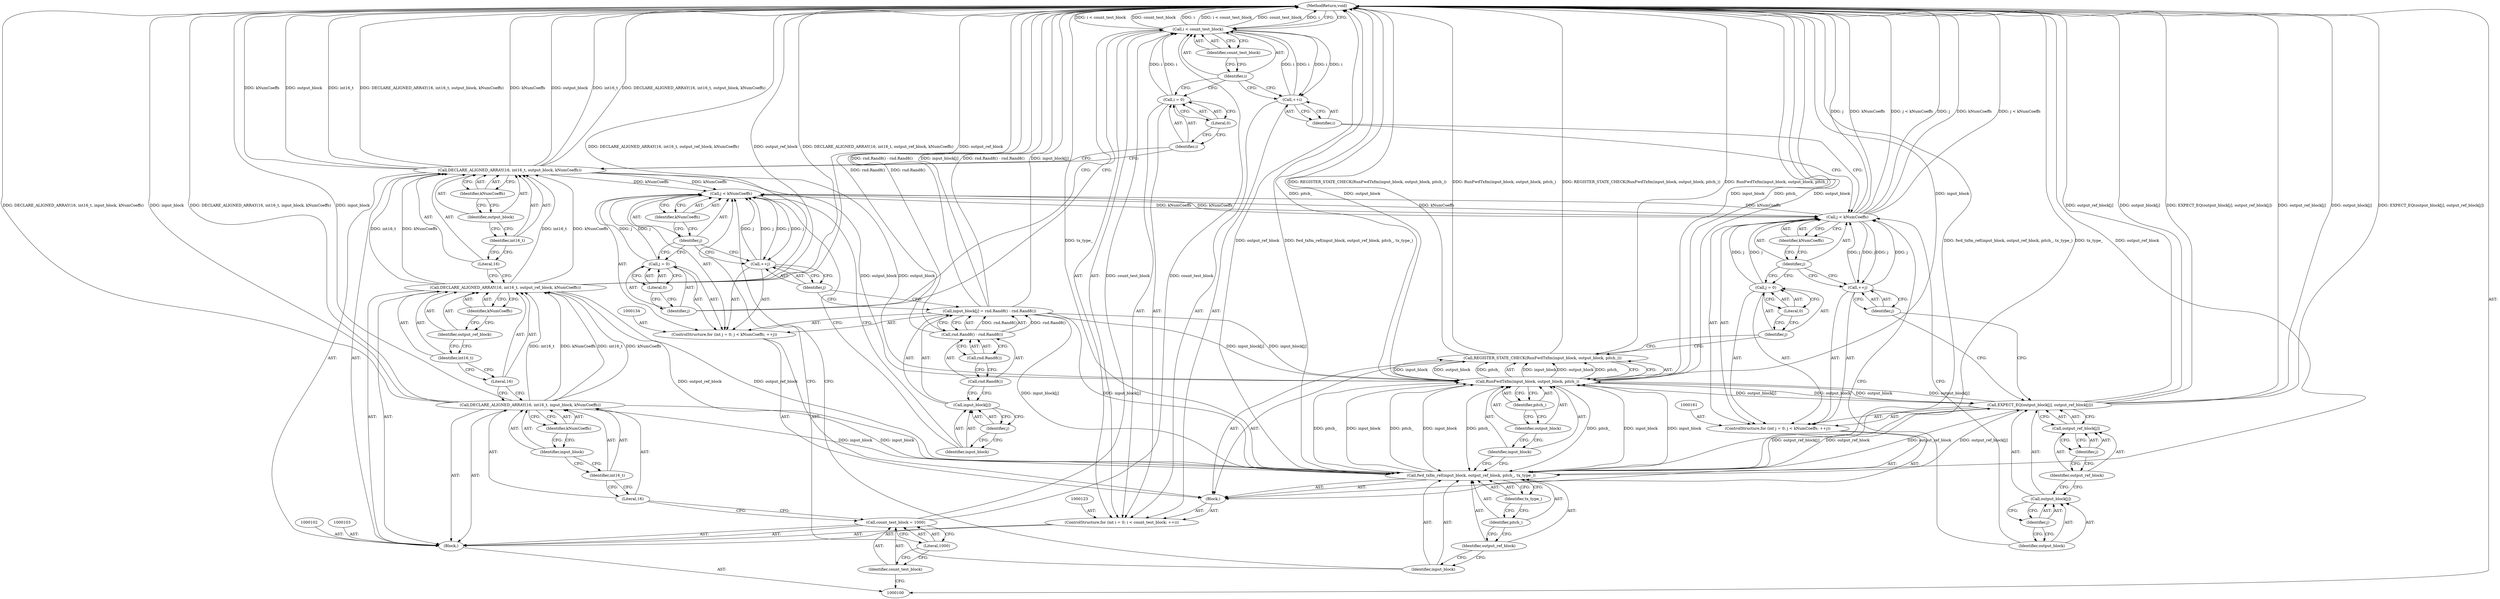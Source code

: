 digraph "1_Android_5a9753fca56f0eeb9f61e342b2fccffc364f9426_45" {
"1000101" [label="(Block,)"];
"1000177" [label="(MethodReturn,void)"];
"1000146" [label="(Identifier,j)"];
"1000147" [label="(Call,rnd.Rand8() - rnd.Rand8())"];
"1000148" [label="(Call,rnd.Rand8())"];
"1000149" [label="(Call,rnd.Rand8())"];
"1000143" [label="(Call,input_block[j] = rnd.Rand8() - rnd.Rand8())"];
"1000144" [label="(Call,input_block[j])"];
"1000145" [label="(Identifier,input_block)"];
"1000151" [label="(Identifier,input_block)"];
"1000152" [label="(Identifier,output_ref_block)"];
"1000153" [label="(Identifier,pitch_)"];
"1000154" [label="(Identifier,tx_type_)"];
"1000150" [label="(Call,fwd_txfm_ref(input_block, output_ref_block, pitch_, tx_type_))"];
"1000156" [label="(Call,RunFwdTxfm(input_block, output_block, pitch_))"];
"1000157" [label="(Identifier,input_block)"];
"1000158" [label="(Identifier,output_block)"];
"1000155" [label="(Call,REGISTER_STATE_CHECK(RunFwdTxfm(input_block, output_block, pitch_)))"];
"1000159" [label="(Identifier,pitch_)"];
"1000162" [label="(Call,j = 0)"];
"1000163" [label="(Identifier,j)"];
"1000164" [label="(Literal,0)"];
"1000165" [label="(Call,j < kNumCoeffs)"];
"1000166" [label="(Identifier,j)"];
"1000167" [label="(Identifier,kNumCoeffs)"];
"1000168" [label="(Call,++j)"];
"1000169" [label="(Identifier,j)"];
"1000160" [label="(ControlStructure,for (int j = 0; j < kNumCoeffs; ++j))"];
"1000171" [label="(Call,output_block[j])"];
"1000172" [label="(Identifier,output_block)"];
"1000173" [label="(Identifier,j)"];
"1000174" [label="(Call,output_ref_block[j])"];
"1000175" [label="(Identifier,output_ref_block)"];
"1000176" [label="(Identifier,j)"];
"1000170" [label="(Call,EXPECT_EQ(output_block[j], output_ref_block[j]))"];
"1000104" [label="(Call,count_test_block = 1000)"];
"1000105" [label="(Identifier,count_test_block)"];
"1000106" [label="(Literal,1000)"];
"1000108" [label="(Literal,16)"];
"1000109" [label="(Identifier,int16_t)"];
"1000110" [label="(Identifier,input_block)"];
"1000107" [label="(Call,DECLARE_ALIGNED_ARRAY(16, int16_t, input_block, kNumCoeffs))"];
"1000111" [label="(Identifier,kNumCoeffs)"];
"1000113" [label="(Literal,16)"];
"1000114" [label="(Identifier,int16_t)"];
"1000115" [label="(Identifier,output_ref_block)"];
"1000112" [label="(Call,DECLARE_ALIGNED_ARRAY(16, int16_t, output_ref_block, kNumCoeffs))"];
"1000116" [label="(Identifier,kNumCoeffs)"];
"1000118" [label="(Literal,16)"];
"1000119" [label="(Identifier,int16_t)"];
"1000120" [label="(Identifier,output_block)"];
"1000117" [label="(Call,DECLARE_ALIGNED_ARRAY(16, int16_t, output_block, kNumCoeffs))"];
"1000121" [label="(Identifier,kNumCoeffs)"];
"1000124" [label="(Call,i = 0)"];
"1000125" [label="(Identifier,i)"];
"1000126" [label="(Literal,0)"];
"1000127" [label="(Call,i < count_test_block)"];
"1000128" [label="(Identifier,i)"];
"1000129" [label="(Identifier,count_test_block)"];
"1000130" [label="(Call,++i)"];
"1000131" [label="(Identifier,i)"];
"1000132" [label="(Block,)"];
"1000122" [label="(ControlStructure,for (int i = 0; i < count_test_block; ++i))"];
"1000135" [label="(Call,j = 0)"];
"1000136" [label="(Identifier,j)"];
"1000137" [label="(Literal,0)"];
"1000138" [label="(Call,j < kNumCoeffs)"];
"1000139" [label="(Identifier,j)"];
"1000140" [label="(Identifier,kNumCoeffs)"];
"1000141" [label="(Call,++j)"];
"1000142" [label="(Identifier,j)"];
"1000133" [label="(ControlStructure,for (int j = 0; j < kNumCoeffs; ++j))"];
"1000101" -> "1000100"  [label="AST: "];
"1000102" -> "1000101"  [label="AST: "];
"1000103" -> "1000101"  [label="AST: "];
"1000104" -> "1000101"  [label="AST: "];
"1000107" -> "1000101"  [label="AST: "];
"1000112" -> "1000101"  [label="AST: "];
"1000117" -> "1000101"  [label="AST: "];
"1000122" -> "1000101"  [label="AST: "];
"1000177" -> "1000100"  [label="AST: "];
"1000177" -> "1000127"  [label="CFG: "];
"1000107" -> "1000177"  [label="DDG: DECLARE_ALIGNED_ARRAY(16, int16_t, input_block, kNumCoeffs)"];
"1000107" -> "1000177"  [label="DDG: input_block"];
"1000156" -> "1000177"  [label="DDG: input_block"];
"1000156" -> "1000177"  [label="DDG: pitch_"];
"1000156" -> "1000177"  [label="DDG: output_block"];
"1000127" -> "1000177"  [label="DDG: i < count_test_block"];
"1000127" -> "1000177"  [label="DDG: count_test_block"];
"1000127" -> "1000177"  [label="DDG: i"];
"1000112" -> "1000177"  [label="DDG: DECLARE_ALIGNED_ARRAY(16, int16_t, output_ref_block, kNumCoeffs)"];
"1000112" -> "1000177"  [label="DDG: output_ref_block"];
"1000150" -> "1000177"  [label="DDG: tx_type_"];
"1000150" -> "1000177"  [label="DDG: output_ref_block"];
"1000150" -> "1000177"  [label="DDG: fwd_txfm_ref(input_block, output_ref_block, pitch_, tx_type_)"];
"1000117" -> "1000177"  [label="DDG: int16_t"];
"1000117" -> "1000177"  [label="DDG: DECLARE_ALIGNED_ARRAY(16, int16_t, output_block, kNumCoeffs)"];
"1000117" -> "1000177"  [label="DDG: kNumCoeffs"];
"1000117" -> "1000177"  [label="DDG: output_block"];
"1000143" -> "1000177"  [label="DDG: rnd.Rand8() - rnd.Rand8()"];
"1000143" -> "1000177"  [label="DDG: input_block[j]"];
"1000170" -> "1000177"  [label="DDG: output_ref_block[j]"];
"1000170" -> "1000177"  [label="DDG: output_block[j]"];
"1000170" -> "1000177"  [label="DDG: EXPECT_EQ(output_block[j], output_ref_block[j])"];
"1000165" -> "1000177"  [label="DDG: j"];
"1000165" -> "1000177"  [label="DDG: kNumCoeffs"];
"1000165" -> "1000177"  [label="DDG: j < kNumCoeffs"];
"1000155" -> "1000177"  [label="DDG: REGISTER_STATE_CHECK(RunFwdTxfm(input_block, output_block, pitch_))"];
"1000155" -> "1000177"  [label="DDG: RunFwdTxfm(input_block, output_block, pitch_)"];
"1000147" -> "1000177"  [label="DDG: rnd.Rand8()"];
"1000146" -> "1000144"  [label="AST: "];
"1000146" -> "1000145"  [label="CFG: "];
"1000144" -> "1000146"  [label="CFG: "];
"1000147" -> "1000143"  [label="AST: "];
"1000147" -> "1000149"  [label="CFG: "];
"1000148" -> "1000147"  [label="AST: "];
"1000149" -> "1000147"  [label="AST: "];
"1000143" -> "1000147"  [label="CFG: "];
"1000147" -> "1000177"  [label="DDG: rnd.Rand8()"];
"1000147" -> "1000143"  [label="DDG: rnd.Rand8()"];
"1000148" -> "1000147"  [label="AST: "];
"1000148" -> "1000144"  [label="CFG: "];
"1000149" -> "1000148"  [label="CFG: "];
"1000149" -> "1000147"  [label="AST: "];
"1000149" -> "1000148"  [label="CFG: "];
"1000147" -> "1000149"  [label="CFG: "];
"1000143" -> "1000133"  [label="AST: "];
"1000143" -> "1000147"  [label="CFG: "];
"1000144" -> "1000143"  [label="AST: "];
"1000147" -> "1000143"  [label="AST: "];
"1000142" -> "1000143"  [label="CFG: "];
"1000143" -> "1000177"  [label="DDG: rnd.Rand8() - rnd.Rand8()"];
"1000143" -> "1000177"  [label="DDG: input_block[j]"];
"1000147" -> "1000143"  [label="DDG: rnd.Rand8()"];
"1000143" -> "1000150"  [label="DDG: input_block[j]"];
"1000143" -> "1000156"  [label="DDG: input_block[j]"];
"1000144" -> "1000143"  [label="AST: "];
"1000144" -> "1000146"  [label="CFG: "];
"1000145" -> "1000144"  [label="AST: "];
"1000146" -> "1000144"  [label="AST: "];
"1000148" -> "1000144"  [label="CFG: "];
"1000145" -> "1000144"  [label="AST: "];
"1000145" -> "1000138"  [label="CFG: "];
"1000146" -> "1000145"  [label="CFG: "];
"1000151" -> "1000150"  [label="AST: "];
"1000151" -> "1000138"  [label="CFG: "];
"1000152" -> "1000151"  [label="CFG: "];
"1000152" -> "1000150"  [label="AST: "];
"1000152" -> "1000151"  [label="CFG: "];
"1000153" -> "1000152"  [label="CFG: "];
"1000153" -> "1000150"  [label="AST: "];
"1000153" -> "1000152"  [label="CFG: "];
"1000154" -> "1000153"  [label="CFG: "];
"1000154" -> "1000150"  [label="AST: "];
"1000154" -> "1000153"  [label="CFG: "];
"1000150" -> "1000154"  [label="CFG: "];
"1000150" -> "1000132"  [label="AST: "];
"1000150" -> "1000154"  [label="CFG: "];
"1000151" -> "1000150"  [label="AST: "];
"1000152" -> "1000150"  [label="AST: "];
"1000153" -> "1000150"  [label="AST: "];
"1000154" -> "1000150"  [label="AST: "];
"1000157" -> "1000150"  [label="CFG: "];
"1000150" -> "1000177"  [label="DDG: tx_type_"];
"1000150" -> "1000177"  [label="DDG: output_ref_block"];
"1000150" -> "1000177"  [label="DDG: fwd_txfm_ref(input_block, output_ref_block, pitch_, tx_type_)"];
"1000156" -> "1000150"  [label="DDG: input_block"];
"1000156" -> "1000150"  [label="DDG: pitch_"];
"1000143" -> "1000150"  [label="DDG: input_block[j]"];
"1000107" -> "1000150"  [label="DDG: input_block"];
"1000112" -> "1000150"  [label="DDG: output_ref_block"];
"1000170" -> "1000150"  [label="DDG: output_ref_block[j]"];
"1000150" -> "1000156"  [label="DDG: input_block"];
"1000150" -> "1000156"  [label="DDG: pitch_"];
"1000150" -> "1000170"  [label="DDG: output_ref_block"];
"1000156" -> "1000155"  [label="AST: "];
"1000156" -> "1000159"  [label="CFG: "];
"1000157" -> "1000156"  [label="AST: "];
"1000158" -> "1000156"  [label="AST: "];
"1000159" -> "1000156"  [label="AST: "];
"1000155" -> "1000156"  [label="CFG: "];
"1000156" -> "1000177"  [label="DDG: input_block"];
"1000156" -> "1000177"  [label="DDG: pitch_"];
"1000156" -> "1000177"  [label="DDG: output_block"];
"1000156" -> "1000150"  [label="DDG: input_block"];
"1000156" -> "1000150"  [label="DDG: pitch_"];
"1000156" -> "1000155"  [label="DDG: input_block"];
"1000156" -> "1000155"  [label="DDG: output_block"];
"1000156" -> "1000155"  [label="DDG: pitch_"];
"1000150" -> "1000156"  [label="DDG: input_block"];
"1000150" -> "1000156"  [label="DDG: pitch_"];
"1000143" -> "1000156"  [label="DDG: input_block[j]"];
"1000117" -> "1000156"  [label="DDG: output_block"];
"1000170" -> "1000156"  [label="DDG: output_block[j]"];
"1000156" -> "1000170"  [label="DDG: output_block"];
"1000157" -> "1000156"  [label="AST: "];
"1000157" -> "1000150"  [label="CFG: "];
"1000158" -> "1000157"  [label="CFG: "];
"1000158" -> "1000156"  [label="AST: "];
"1000158" -> "1000157"  [label="CFG: "];
"1000159" -> "1000158"  [label="CFG: "];
"1000155" -> "1000132"  [label="AST: "];
"1000155" -> "1000156"  [label="CFG: "];
"1000156" -> "1000155"  [label="AST: "];
"1000163" -> "1000155"  [label="CFG: "];
"1000155" -> "1000177"  [label="DDG: REGISTER_STATE_CHECK(RunFwdTxfm(input_block, output_block, pitch_))"];
"1000155" -> "1000177"  [label="DDG: RunFwdTxfm(input_block, output_block, pitch_)"];
"1000156" -> "1000155"  [label="DDG: input_block"];
"1000156" -> "1000155"  [label="DDG: output_block"];
"1000156" -> "1000155"  [label="DDG: pitch_"];
"1000159" -> "1000156"  [label="AST: "];
"1000159" -> "1000158"  [label="CFG: "];
"1000156" -> "1000159"  [label="CFG: "];
"1000162" -> "1000160"  [label="AST: "];
"1000162" -> "1000164"  [label="CFG: "];
"1000163" -> "1000162"  [label="AST: "];
"1000164" -> "1000162"  [label="AST: "];
"1000166" -> "1000162"  [label="CFG: "];
"1000162" -> "1000165"  [label="DDG: j"];
"1000163" -> "1000162"  [label="AST: "];
"1000163" -> "1000155"  [label="CFG: "];
"1000164" -> "1000163"  [label="CFG: "];
"1000164" -> "1000162"  [label="AST: "];
"1000164" -> "1000163"  [label="CFG: "];
"1000162" -> "1000164"  [label="CFG: "];
"1000165" -> "1000160"  [label="AST: "];
"1000165" -> "1000167"  [label="CFG: "];
"1000166" -> "1000165"  [label="AST: "];
"1000167" -> "1000165"  [label="AST: "];
"1000172" -> "1000165"  [label="CFG: "];
"1000131" -> "1000165"  [label="CFG: "];
"1000165" -> "1000177"  [label="DDG: j"];
"1000165" -> "1000177"  [label="DDG: kNumCoeffs"];
"1000165" -> "1000177"  [label="DDG: j < kNumCoeffs"];
"1000165" -> "1000138"  [label="DDG: kNumCoeffs"];
"1000168" -> "1000165"  [label="DDG: j"];
"1000162" -> "1000165"  [label="DDG: j"];
"1000138" -> "1000165"  [label="DDG: kNumCoeffs"];
"1000165" -> "1000168"  [label="DDG: j"];
"1000166" -> "1000165"  [label="AST: "];
"1000166" -> "1000162"  [label="CFG: "];
"1000166" -> "1000168"  [label="CFG: "];
"1000167" -> "1000166"  [label="CFG: "];
"1000167" -> "1000165"  [label="AST: "];
"1000167" -> "1000166"  [label="CFG: "];
"1000165" -> "1000167"  [label="CFG: "];
"1000168" -> "1000160"  [label="AST: "];
"1000168" -> "1000169"  [label="CFG: "];
"1000169" -> "1000168"  [label="AST: "];
"1000166" -> "1000168"  [label="CFG: "];
"1000168" -> "1000165"  [label="DDG: j"];
"1000165" -> "1000168"  [label="DDG: j"];
"1000169" -> "1000168"  [label="AST: "];
"1000169" -> "1000170"  [label="CFG: "];
"1000168" -> "1000169"  [label="CFG: "];
"1000160" -> "1000132"  [label="AST: "];
"1000161" -> "1000160"  [label="AST: "];
"1000162" -> "1000160"  [label="AST: "];
"1000165" -> "1000160"  [label="AST: "];
"1000168" -> "1000160"  [label="AST: "];
"1000170" -> "1000160"  [label="AST: "];
"1000171" -> "1000170"  [label="AST: "];
"1000171" -> "1000173"  [label="CFG: "];
"1000172" -> "1000171"  [label="AST: "];
"1000173" -> "1000171"  [label="AST: "];
"1000175" -> "1000171"  [label="CFG: "];
"1000172" -> "1000171"  [label="AST: "];
"1000172" -> "1000165"  [label="CFG: "];
"1000173" -> "1000172"  [label="CFG: "];
"1000173" -> "1000171"  [label="AST: "];
"1000173" -> "1000172"  [label="CFG: "];
"1000171" -> "1000173"  [label="CFG: "];
"1000174" -> "1000170"  [label="AST: "];
"1000174" -> "1000176"  [label="CFG: "];
"1000175" -> "1000174"  [label="AST: "];
"1000176" -> "1000174"  [label="AST: "];
"1000170" -> "1000174"  [label="CFG: "];
"1000175" -> "1000174"  [label="AST: "];
"1000175" -> "1000171"  [label="CFG: "];
"1000176" -> "1000175"  [label="CFG: "];
"1000176" -> "1000174"  [label="AST: "];
"1000176" -> "1000175"  [label="CFG: "];
"1000174" -> "1000176"  [label="CFG: "];
"1000170" -> "1000160"  [label="AST: "];
"1000170" -> "1000174"  [label="CFG: "];
"1000171" -> "1000170"  [label="AST: "];
"1000174" -> "1000170"  [label="AST: "];
"1000169" -> "1000170"  [label="CFG: "];
"1000170" -> "1000177"  [label="DDG: output_ref_block[j]"];
"1000170" -> "1000177"  [label="DDG: output_block[j]"];
"1000170" -> "1000177"  [label="DDG: EXPECT_EQ(output_block[j], output_ref_block[j])"];
"1000170" -> "1000150"  [label="DDG: output_ref_block[j]"];
"1000170" -> "1000156"  [label="DDG: output_block[j]"];
"1000156" -> "1000170"  [label="DDG: output_block"];
"1000150" -> "1000170"  [label="DDG: output_ref_block"];
"1000104" -> "1000101"  [label="AST: "];
"1000104" -> "1000106"  [label="CFG: "];
"1000105" -> "1000104"  [label="AST: "];
"1000106" -> "1000104"  [label="AST: "];
"1000108" -> "1000104"  [label="CFG: "];
"1000104" -> "1000127"  [label="DDG: count_test_block"];
"1000105" -> "1000104"  [label="AST: "];
"1000105" -> "1000100"  [label="CFG: "];
"1000106" -> "1000105"  [label="CFG: "];
"1000106" -> "1000104"  [label="AST: "];
"1000106" -> "1000105"  [label="CFG: "];
"1000104" -> "1000106"  [label="CFG: "];
"1000108" -> "1000107"  [label="AST: "];
"1000108" -> "1000104"  [label="CFG: "];
"1000109" -> "1000108"  [label="CFG: "];
"1000109" -> "1000107"  [label="AST: "];
"1000109" -> "1000108"  [label="CFG: "];
"1000110" -> "1000109"  [label="CFG: "];
"1000110" -> "1000107"  [label="AST: "];
"1000110" -> "1000109"  [label="CFG: "];
"1000111" -> "1000110"  [label="CFG: "];
"1000107" -> "1000101"  [label="AST: "];
"1000107" -> "1000111"  [label="CFG: "];
"1000108" -> "1000107"  [label="AST: "];
"1000109" -> "1000107"  [label="AST: "];
"1000110" -> "1000107"  [label="AST: "];
"1000111" -> "1000107"  [label="AST: "];
"1000113" -> "1000107"  [label="CFG: "];
"1000107" -> "1000177"  [label="DDG: DECLARE_ALIGNED_ARRAY(16, int16_t, input_block, kNumCoeffs)"];
"1000107" -> "1000177"  [label="DDG: input_block"];
"1000107" -> "1000112"  [label="DDG: int16_t"];
"1000107" -> "1000112"  [label="DDG: kNumCoeffs"];
"1000107" -> "1000150"  [label="DDG: input_block"];
"1000111" -> "1000107"  [label="AST: "];
"1000111" -> "1000110"  [label="CFG: "];
"1000107" -> "1000111"  [label="CFG: "];
"1000113" -> "1000112"  [label="AST: "];
"1000113" -> "1000107"  [label="CFG: "];
"1000114" -> "1000113"  [label="CFG: "];
"1000114" -> "1000112"  [label="AST: "];
"1000114" -> "1000113"  [label="CFG: "];
"1000115" -> "1000114"  [label="CFG: "];
"1000115" -> "1000112"  [label="AST: "];
"1000115" -> "1000114"  [label="CFG: "];
"1000116" -> "1000115"  [label="CFG: "];
"1000112" -> "1000101"  [label="AST: "];
"1000112" -> "1000116"  [label="CFG: "];
"1000113" -> "1000112"  [label="AST: "];
"1000114" -> "1000112"  [label="AST: "];
"1000115" -> "1000112"  [label="AST: "];
"1000116" -> "1000112"  [label="AST: "];
"1000118" -> "1000112"  [label="CFG: "];
"1000112" -> "1000177"  [label="DDG: DECLARE_ALIGNED_ARRAY(16, int16_t, output_ref_block, kNumCoeffs)"];
"1000112" -> "1000177"  [label="DDG: output_ref_block"];
"1000107" -> "1000112"  [label="DDG: int16_t"];
"1000107" -> "1000112"  [label="DDG: kNumCoeffs"];
"1000112" -> "1000117"  [label="DDG: int16_t"];
"1000112" -> "1000117"  [label="DDG: kNumCoeffs"];
"1000112" -> "1000150"  [label="DDG: output_ref_block"];
"1000116" -> "1000112"  [label="AST: "];
"1000116" -> "1000115"  [label="CFG: "];
"1000112" -> "1000116"  [label="CFG: "];
"1000118" -> "1000117"  [label="AST: "];
"1000118" -> "1000112"  [label="CFG: "];
"1000119" -> "1000118"  [label="CFG: "];
"1000119" -> "1000117"  [label="AST: "];
"1000119" -> "1000118"  [label="CFG: "];
"1000120" -> "1000119"  [label="CFG: "];
"1000120" -> "1000117"  [label="AST: "];
"1000120" -> "1000119"  [label="CFG: "];
"1000121" -> "1000120"  [label="CFG: "];
"1000117" -> "1000101"  [label="AST: "];
"1000117" -> "1000121"  [label="CFG: "];
"1000118" -> "1000117"  [label="AST: "];
"1000119" -> "1000117"  [label="AST: "];
"1000120" -> "1000117"  [label="AST: "];
"1000121" -> "1000117"  [label="AST: "];
"1000125" -> "1000117"  [label="CFG: "];
"1000117" -> "1000177"  [label="DDG: int16_t"];
"1000117" -> "1000177"  [label="DDG: DECLARE_ALIGNED_ARRAY(16, int16_t, output_block, kNumCoeffs)"];
"1000117" -> "1000177"  [label="DDG: kNumCoeffs"];
"1000117" -> "1000177"  [label="DDG: output_block"];
"1000112" -> "1000117"  [label="DDG: int16_t"];
"1000112" -> "1000117"  [label="DDG: kNumCoeffs"];
"1000117" -> "1000138"  [label="DDG: kNumCoeffs"];
"1000117" -> "1000156"  [label="DDG: output_block"];
"1000121" -> "1000117"  [label="AST: "];
"1000121" -> "1000120"  [label="CFG: "];
"1000117" -> "1000121"  [label="CFG: "];
"1000124" -> "1000122"  [label="AST: "];
"1000124" -> "1000126"  [label="CFG: "];
"1000125" -> "1000124"  [label="AST: "];
"1000126" -> "1000124"  [label="AST: "];
"1000128" -> "1000124"  [label="CFG: "];
"1000124" -> "1000127"  [label="DDG: i"];
"1000125" -> "1000124"  [label="AST: "];
"1000125" -> "1000117"  [label="CFG: "];
"1000126" -> "1000125"  [label="CFG: "];
"1000126" -> "1000124"  [label="AST: "];
"1000126" -> "1000125"  [label="CFG: "];
"1000124" -> "1000126"  [label="CFG: "];
"1000127" -> "1000122"  [label="AST: "];
"1000127" -> "1000129"  [label="CFG: "];
"1000128" -> "1000127"  [label="AST: "];
"1000129" -> "1000127"  [label="AST: "];
"1000136" -> "1000127"  [label="CFG: "];
"1000177" -> "1000127"  [label="CFG: "];
"1000127" -> "1000177"  [label="DDG: i < count_test_block"];
"1000127" -> "1000177"  [label="DDG: count_test_block"];
"1000127" -> "1000177"  [label="DDG: i"];
"1000124" -> "1000127"  [label="DDG: i"];
"1000130" -> "1000127"  [label="DDG: i"];
"1000104" -> "1000127"  [label="DDG: count_test_block"];
"1000127" -> "1000130"  [label="DDG: i"];
"1000128" -> "1000127"  [label="AST: "];
"1000128" -> "1000124"  [label="CFG: "];
"1000128" -> "1000130"  [label="CFG: "];
"1000129" -> "1000128"  [label="CFG: "];
"1000129" -> "1000127"  [label="AST: "];
"1000129" -> "1000128"  [label="CFG: "];
"1000127" -> "1000129"  [label="CFG: "];
"1000130" -> "1000122"  [label="AST: "];
"1000130" -> "1000131"  [label="CFG: "];
"1000131" -> "1000130"  [label="AST: "];
"1000128" -> "1000130"  [label="CFG: "];
"1000130" -> "1000127"  [label="DDG: i"];
"1000127" -> "1000130"  [label="DDG: i"];
"1000131" -> "1000130"  [label="AST: "];
"1000131" -> "1000165"  [label="CFG: "];
"1000130" -> "1000131"  [label="CFG: "];
"1000132" -> "1000122"  [label="AST: "];
"1000133" -> "1000132"  [label="AST: "];
"1000150" -> "1000132"  [label="AST: "];
"1000155" -> "1000132"  [label="AST: "];
"1000160" -> "1000132"  [label="AST: "];
"1000122" -> "1000101"  [label="AST: "];
"1000123" -> "1000122"  [label="AST: "];
"1000124" -> "1000122"  [label="AST: "];
"1000127" -> "1000122"  [label="AST: "];
"1000130" -> "1000122"  [label="AST: "];
"1000132" -> "1000122"  [label="AST: "];
"1000135" -> "1000133"  [label="AST: "];
"1000135" -> "1000137"  [label="CFG: "];
"1000136" -> "1000135"  [label="AST: "];
"1000137" -> "1000135"  [label="AST: "];
"1000139" -> "1000135"  [label="CFG: "];
"1000135" -> "1000138"  [label="DDG: j"];
"1000136" -> "1000135"  [label="AST: "];
"1000136" -> "1000127"  [label="CFG: "];
"1000137" -> "1000136"  [label="CFG: "];
"1000137" -> "1000135"  [label="AST: "];
"1000137" -> "1000136"  [label="CFG: "];
"1000135" -> "1000137"  [label="CFG: "];
"1000138" -> "1000133"  [label="AST: "];
"1000138" -> "1000140"  [label="CFG: "];
"1000139" -> "1000138"  [label="AST: "];
"1000140" -> "1000138"  [label="AST: "];
"1000145" -> "1000138"  [label="CFG: "];
"1000151" -> "1000138"  [label="CFG: "];
"1000141" -> "1000138"  [label="DDG: j"];
"1000135" -> "1000138"  [label="DDG: j"];
"1000165" -> "1000138"  [label="DDG: kNumCoeffs"];
"1000117" -> "1000138"  [label="DDG: kNumCoeffs"];
"1000138" -> "1000141"  [label="DDG: j"];
"1000138" -> "1000165"  [label="DDG: kNumCoeffs"];
"1000139" -> "1000138"  [label="AST: "];
"1000139" -> "1000135"  [label="CFG: "];
"1000139" -> "1000141"  [label="CFG: "];
"1000140" -> "1000139"  [label="CFG: "];
"1000140" -> "1000138"  [label="AST: "];
"1000140" -> "1000139"  [label="CFG: "];
"1000138" -> "1000140"  [label="CFG: "];
"1000141" -> "1000133"  [label="AST: "];
"1000141" -> "1000142"  [label="CFG: "];
"1000142" -> "1000141"  [label="AST: "];
"1000139" -> "1000141"  [label="CFG: "];
"1000141" -> "1000138"  [label="DDG: j"];
"1000138" -> "1000141"  [label="DDG: j"];
"1000142" -> "1000141"  [label="AST: "];
"1000142" -> "1000143"  [label="CFG: "];
"1000141" -> "1000142"  [label="CFG: "];
"1000133" -> "1000132"  [label="AST: "];
"1000134" -> "1000133"  [label="AST: "];
"1000135" -> "1000133"  [label="AST: "];
"1000138" -> "1000133"  [label="AST: "];
"1000141" -> "1000133"  [label="AST: "];
"1000143" -> "1000133"  [label="AST: "];
}
